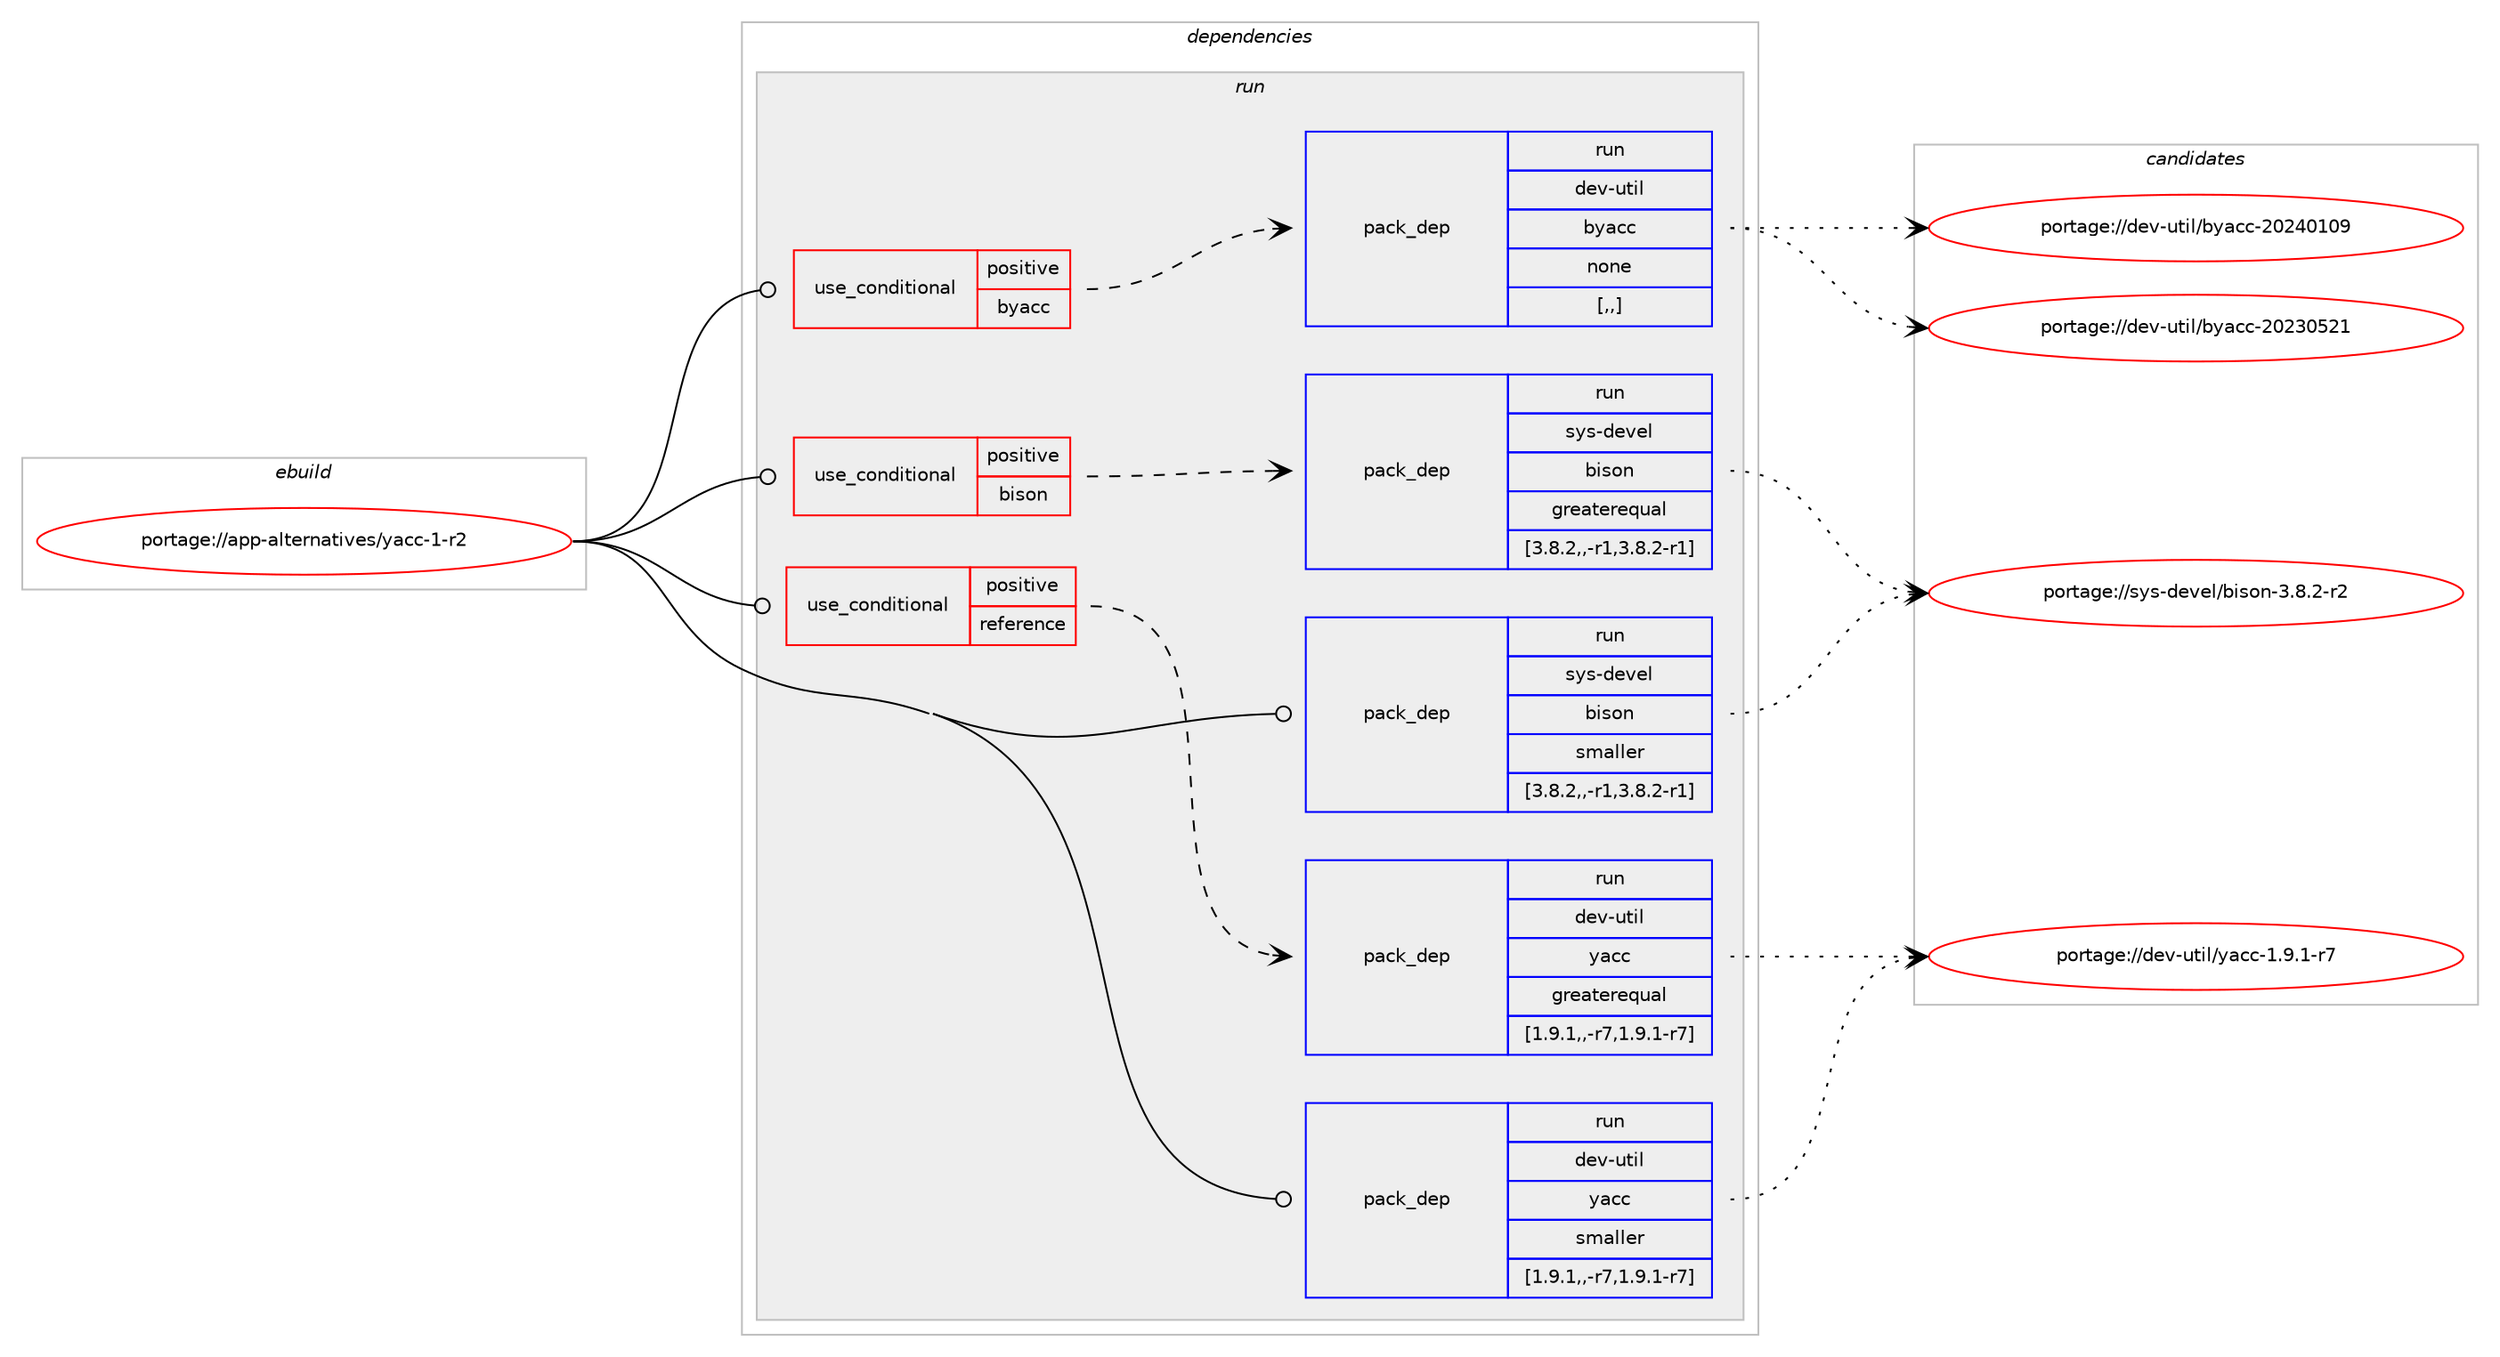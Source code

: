 digraph prolog {

# *************
# Graph options
# *************

newrank=true;
concentrate=true;
compound=true;
graph [rankdir=LR,fontname=Helvetica,fontsize=10,ranksep=1.5];#, ranksep=2.5, nodesep=0.2];
edge  [arrowhead=vee];
node  [fontname=Helvetica,fontsize=10];

# **********
# The ebuild
# **********

subgraph cluster_leftcol {
color=gray;
label=<<i>ebuild</i>>;
id [label="portage://app-alternatives/yacc-1-r2", color=red, width=4, href="../app-alternatives/yacc-1-r2.svg"];
}

# ****************
# The dependencies
# ****************

subgraph cluster_midcol {
color=gray;
label=<<i>dependencies</i>>;
subgraph cluster_compile {
fillcolor="#eeeeee";
style=filled;
label=<<i>compile</i>>;
}
subgraph cluster_compileandrun {
fillcolor="#eeeeee";
style=filled;
label=<<i>compile and run</i>>;
}
subgraph cluster_run {
fillcolor="#eeeeee";
style=filled;
label=<<i>run</i>>;
subgraph cond131458 {
dependency499750 [label=<<TABLE BORDER="0" CELLBORDER="1" CELLSPACING="0" CELLPADDING="4"><TR><TD ROWSPAN="3" CELLPADDING="10">use_conditional</TD></TR><TR><TD>positive</TD></TR><TR><TD>bison</TD></TR></TABLE>>, shape=none, color=red];
subgraph pack364670 {
dependency499751 [label=<<TABLE BORDER="0" CELLBORDER="1" CELLSPACING="0" CELLPADDING="4" WIDTH="220"><TR><TD ROWSPAN="6" CELLPADDING="30">pack_dep</TD></TR><TR><TD WIDTH="110">run</TD></TR><TR><TD>sys-devel</TD></TR><TR><TD>bison</TD></TR><TR><TD>greaterequal</TD></TR><TR><TD>[3.8.2,,-r1,3.8.2-r1]</TD></TR></TABLE>>, shape=none, color=blue];
}
dependency499750:e -> dependency499751:w [weight=20,style="dashed",arrowhead="vee"];
}
id:e -> dependency499750:w [weight=20,style="solid",arrowhead="odot"];
subgraph cond131459 {
dependency499752 [label=<<TABLE BORDER="0" CELLBORDER="1" CELLSPACING="0" CELLPADDING="4"><TR><TD ROWSPAN="3" CELLPADDING="10">use_conditional</TD></TR><TR><TD>positive</TD></TR><TR><TD>byacc</TD></TR></TABLE>>, shape=none, color=red];
subgraph pack364671 {
dependency499753 [label=<<TABLE BORDER="0" CELLBORDER="1" CELLSPACING="0" CELLPADDING="4" WIDTH="220"><TR><TD ROWSPAN="6" CELLPADDING="30">pack_dep</TD></TR><TR><TD WIDTH="110">run</TD></TR><TR><TD>dev-util</TD></TR><TR><TD>byacc</TD></TR><TR><TD>none</TD></TR><TR><TD>[,,]</TD></TR></TABLE>>, shape=none, color=blue];
}
dependency499752:e -> dependency499753:w [weight=20,style="dashed",arrowhead="vee"];
}
id:e -> dependency499752:w [weight=20,style="solid",arrowhead="odot"];
subgraph cond131460 {
dependency499754 [label=<<TABLE BORDER="0" CELLBORDER="1" CELLSPACING="0" CELLPADDING="4"><TR><TD ROWSPAN="3" CELLPADDING="10">use_conditional</TD></TR><TR><TD>positive</TD></TR><TR><TD>reference</TD></TR></TABLE>>, shape=none, color=red];
subgraph pack364672 {
dependency499755 [label=<<TABLE BORDER="0" CELLBORDER="1" CELLSPACING="0" CELLPADDING="4" WIDTH="220"><TR><TD ROWSPAN="6" CELLPADDING="30">pack_dep</TD></TR><TR><TD WIDTH="110">run</TD></TR><TR><TD>dev-util</TD></TR><TR><TD>yacc</TD></TR><TR><TD>greaterequal</TD></TR><TR><TD>[1.9.1,,-r7,1.9.1-r7]</TD></TR></TABLE>>, shape=none, color=blue];
}
dependency499754:e -> dependency499755:w [weight=20,style="dashed",arrowhead="vee"];
}
id:e -> dependency499754:w [weight=20,style="solid",arrowhead="odot"];
subgraph pack364673 {
dependency499756 [label=<<TABLE BORDER="0" CELLBORDER="1" CELLSPACING="0" CELLPADDING="4" WIDTH="220"><TR><TD ROWSPAN="6" CELLPADDING="30">pack_dep</TD></TR><TR><TD WIDTH="110">run</TD></TR><TR><TD>dev-util</TD></TR><TR><TD>yacc</TD></TR><TR><TD>smaller</TD></TR><TR><TD>[1.9.1,,-r7,1.9.1-r7]</TD></TR></TABLE>>, shape=none, color=blue];
}
id:e -> dependency499756:w [weight=20,style="solid",arrowhead="odot"];
subgraph pack364674 {
dependency499757 [label=<<TABLE BORDER="0" CELLBORDER="1" CELLSPACING="0" CELLPADDING="4" WIDTH="220"><TR><TD ROWSPAN="6" CELLPADDING="30">pack_dep</TD></TR><TR><TD WIDTH="110">run</TD></TR><TR><TD>sys-devel</TD></TR><TR><TD>bison</TD></TR><TR><TD>smaller</TD></TR><TR><TD>[3.8.2,,-r1,3.8.2-r1]</TD></TR></TABLE>>, shape=none, color=blue];
}
id:e -> dependency499757:w [weight=20,style="solid",arrowhead="odot"];
}
}

# **************
# The candidates
# **************

subgraph cluster_choices {
rank=same;
color=gray;
label=<<i>candidates</i>>;

subgraph choice364670 {
color=black;
nodesep=1;
choice1151211154510010111810110847981051151111104551465646504511450 [label="portage://sys-devel/bison-3.8.2-r2", color=red, width=4,href="../sys-devel/bison-3.8.2-r2.svg"];
dependency499751:e -> choice1151211154510010111810110847981051151111104551465646504511450:w [style=dotted,weight="100"];
}
subgraph choice364671 {
color=black;
nodesep=1;
choice100101118451171161051084798121979999455048505248494857 [label="portage://dev-util/byacc-20240109", color=red, width=4,href="../dev-util/byacc-20240109.svg"];
choice100101118451171161051084798121979999455048505148535049 [label="portage://dev-util/byacc-20230521", color=red, width=4,href="../dev-util/byacc-20230521.svg"];
dependency499753:e -> choice100101118451171161051084798121979999455048505248494857:w [style=dotted,weight="100"];
dependency499753:e -> choice100101118451171161051084798121979999455048505148535049:w [style=dotted,weight="100"];
}
subgraph choice364672 {
color=black;
nodesep=1;
choice10010111845117116105108471219799994549465746494511455 [label="portage://dev-util/yacc-1.9.1-r7", color=red, width=4,href="../dev-util/yacc-1.9.1-r7.svg"];
dependency499755:e -> choice10010111845117116105108471219799994549465746494511455:w [style=dotted,weight="100"];
}
subgraph choice364673 {
color=black;
nodesep=1;
choice10010111845117116105108471219799994549465746494511455 [label="portage://dev-util/yacc-1.9.1-r7", color=red, width=4,href="../dev-util/yacc-1.9.1-r7.svg"];
dependency499756:e -> choice10010111845117116105108471219799994549465746494511455:w [style=dotted,weight="100"];
}
subgraph choice364674 {
color=black;
nodesep=1;
choice1151211154510010111810110847981051151111104551465646504511450 [label="portage://sys-devel/bison-3.8.2-r2", color=red, width=4,href="../sys-devel/bison-3.8.2-r2.svg"];
dependency499757:e -> choice1151211154510010111810110847981051151111104551465646504511450:w [style=dotted,weight="100"];
}
}

}

